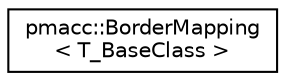 digraph "Graphical Class Hierarchy"
{
 // LATEX_PDF_SIZE
  edge [fontname="Helvetica",fontsize="10",labelfontname="Helvetica",labelfontsize="10"];
  node [fontname="Helvetica",fontsize="10",shape=record];
  rankdir="LR";
  Node0 [label="pmacc::BorderMapping\l\< T_BaseClass \>",height=0.2,width=0.4,color="black", fillcolor="white", style="filled",URL="$classpmacc_1_1_border_mapping.html",tooltip="This maps onto the border to 1 exchange direction (e.g."];
}
